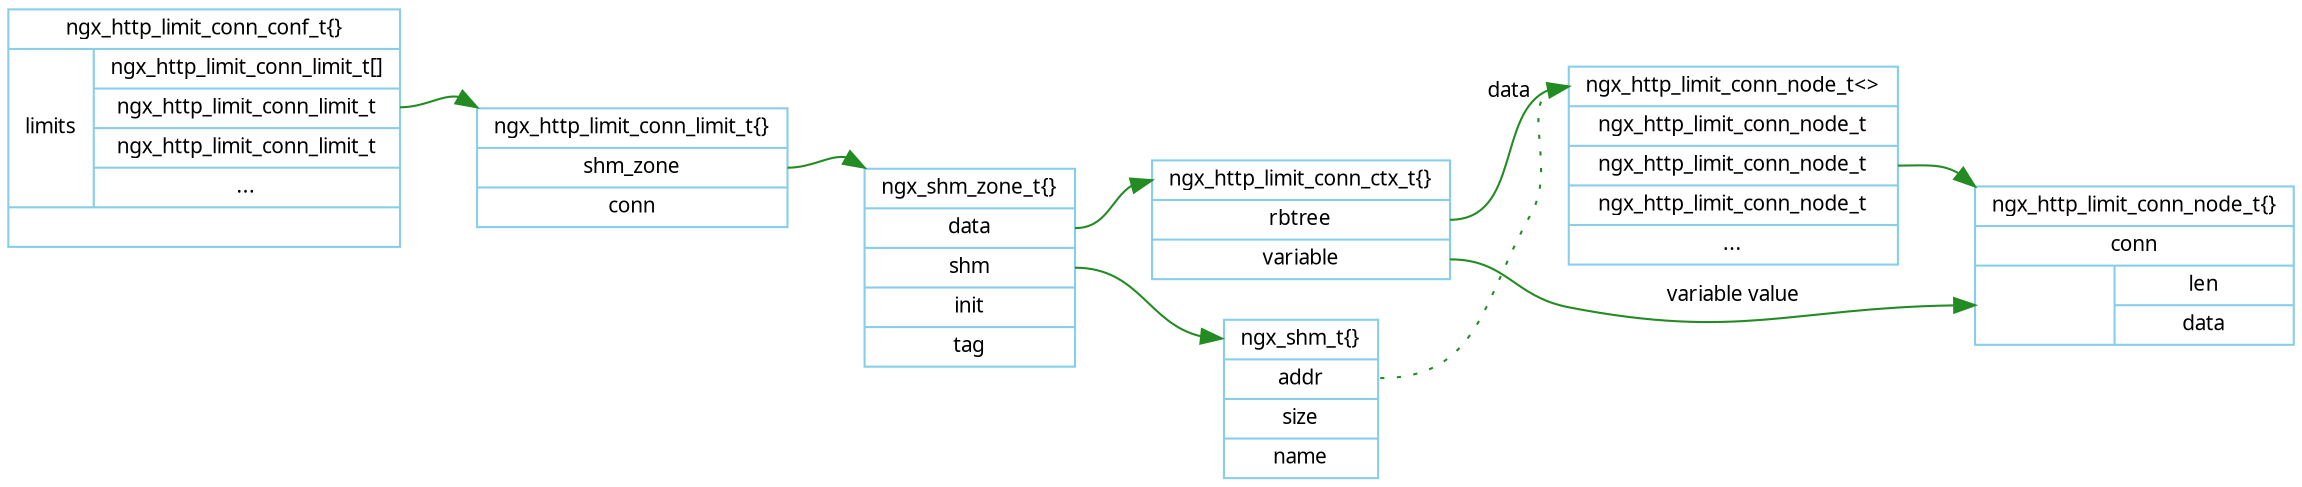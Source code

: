 digraph ngx_http_limit_conn_structure {

   rankdir=LR;
   node [shape=record, color=skyblue, fontname="Verdana", fontsize=10];
   edge [color=forestgreen, fontname="Verdana", fontsize=10];
   

   ngx_http_limit_conn_conf_t [label="<head>ngx_http_limit_conn_conf_t\{\}|{limits|{ngx_http_limit_conn_limit_t\[\]|<n1>ngx_http_limit_conn_limit_t|<n2>ngx_http_limit_conn_limit_t|...}}|"];
   ngx_http_limit_conn_limit_t [label="<head>ngx_http_limit_conn_limit_t\{\}|<shm_zone>shm_zone|conn"];
   ngx_shm_zone_t [label="<head>ngx_shm_zone_t\{\}|<data>data|<shm>shm|init|tag"];
   ngx_shm_t [label="<head>ngx_shm_t\{\}|<addr>addr|size|name"];
   ngx_http_limit_conn_ctx_t [label="<head>ngx_http_limit_conn_ctx_t\{\}|<rbtree>rbtree|<variable>variable"];
   ngx_http_limit_conn_node_ts [label="<head>ngx_http_limit_conn_node_t\<\>|<n1>ngx_http_limit_conn_node_t|<n2>ngx_http_limit_conn_node_t|ngx_http_limit_conn_node_t|..."];
   ngx_http_limit_conn_node_t [label="<head>ngx_http_limit_conn_node_t\{\}|conn|{<value>|{len|data}}"];

   ngx_http_limit_conn_conf_t:n1 -> ngx_http_limit_conn_limit_t:head:nw;
   ngx_http_limit_conn_limit_t:shm_zone -> ngx_shm_zone_t:head:nw;
   ngx_shm_zone_t:data -> ngx_http_limit_conn_ctx_t:head;
   ngx_shm_zone_t:shm -> ngx_shm_t:head;
   ngx_http_limit_conn_ctx_t:rbtree -> ngx_http_limit_conn_node_ts:head [label="data"];
   ngx_shm_t:addr -> ngx_http_limit_conn_node_ts:head [style=dotted, dir=none];
   ngx_http_limit_conn_node_ts:n2 -> ngx_http_limit_conn_node_t:head:nw;

   ngx_http_limit_conn_ctx_t:variable -> ngx_http_limit_conn_node_t:value [label="variable value"];
}